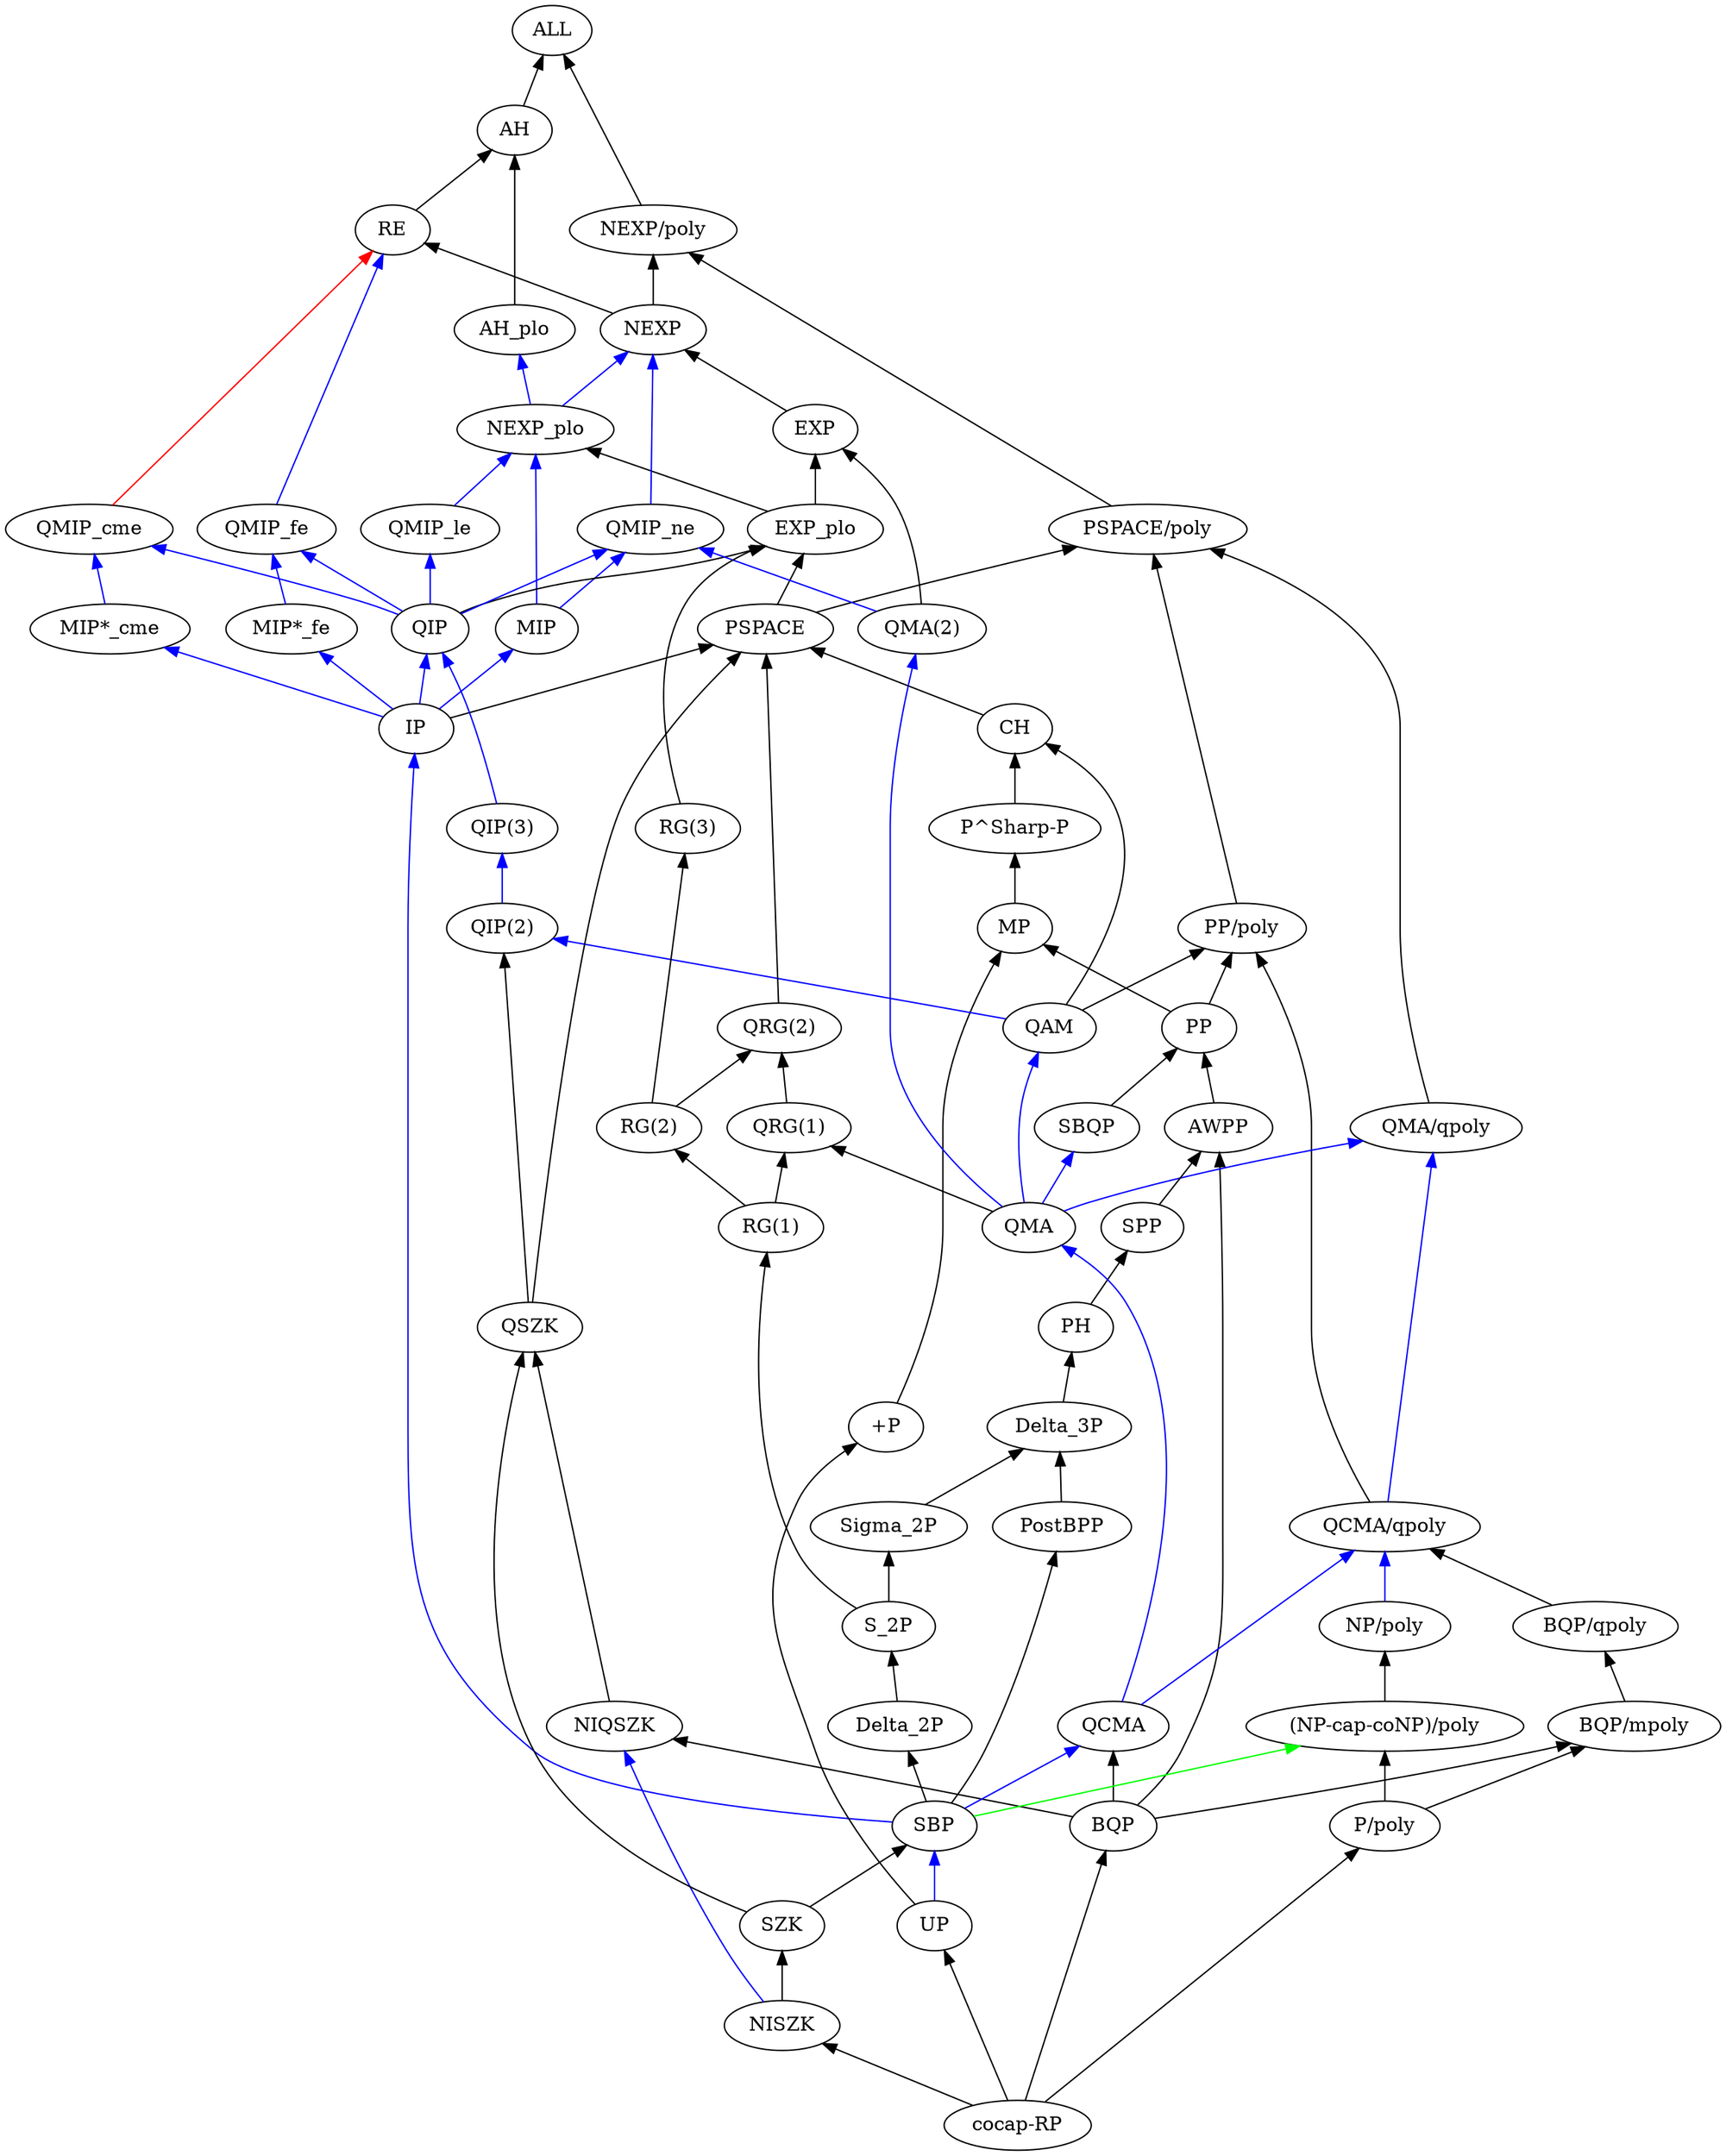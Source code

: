 digraph G {
    bgcolor=white;
    rankdir=BT;
    node [color=black,fontcolor=black];
    1 [label="(NP-cap-coNP)/poly"];
    2 [label="+P"];
    3 [label="AH"];
    4 [label="AH_plo"];
    5 [label="ALL"];
    6 [label="AWPP"];
    7 [label="BQP"];
    8 [label="BQP/mpoly"];
    9 [label="BQP/qpoly"];
    10 [label="CH"];
    11 [label="Delta_2P"];
    12 [label="Delta_3P"];
    13 [label="EXP"];
    14 [label="EXP_plo"];
    15 [label="IP"];
    16 [label="MIP"];
    17 [label="MIP*_cme"];
    18 [label="MIP*_fe"];
    19 [label="MP"];
    20 [label="NEXP"];
    21 [label="NEXP/poly"];
    22 [label="NEXP_plo"];
    23 [label="NIQSZK"];
    24 [label="NISZK"];
    25 [label="NP/poly"];
    26 [label="P/poly"];
    27 [label="PH"];
    28 [label="PP"];
    29 [label="PP/poly"];
    30 [label="PSPACE"];
    31 [label="PSPACE/poly"];
    32 [label="P^Sharp-P"];
    33 [label="PostBPP"];
    34 [label="QAM"];
    35 [label="QCMA"];
    36 [label="QCMA/qpoly"];
    37 [label="QIP"];
    38 [label="QIP(2)"];
    39 [label="QIP(3)"];
    40 [label="QMA"];
    41 [label="QMA(2)"];
    42 [label="QMA/qpoly"];
    43 [label="QMIP_cme"];
    44 [label="QMIP_fe"];
    45 [label="QMIP_le"];
    46 [label="QMIP_ne"];
    47 [label="QRG(1)"];
    48 [label="QRG(2)"];
    49 [label="QSZK"];
    50 [label="RE"];
    51 [label="RG(1)"];
    52 [label="RG(2)"];
    53 [label="RG(3)"];
    54 [label="SBP"];
    55 [label="SBQP"];
    56 [label="SPP"];
    57 [label="SZK"];
    58 [label="S_2P"];
    59 [label="Sigma_2P"];
    60 [label="UP"];
    61 [label="cocap-RP"];
    10 -> 30 [color=black];
    39 -> 37 [color=blue];
    52 -> 53 [color=black];
    52 -> 48 [color=black];
    2 -> 19 [color=black];
    59 -> 12 [color=black];
    4 -> 3 [color=black];
    51 -> 47 [color=black];
    51 -> 52 [color=black];
    19 -> 32 [color=black];
    17 -> 43 [color=blue];
    49 -> 38 [color=black];
    49 -> 30 [color=black];
    9 -> 36 [color=black];
    15 -> 30 [color=black];
    15 -> 18 [color=blue];
    15 -> 16 [color=blue];
    15 -> 37 [color=blue];
    15 -> 17 [color=blue];
    48 -> 30 [color=black];
    31 -> 21 [color=black];
    44 -> 50 [color=blue];
    21 -> 5 [color=black];
    30 -> 14 [color=black];
    30 -> 31 [color=black];
    6 -> 28 [color=black];
    16 -> 22 [color=blue];
    16 -> 46 [color=blue];
    46 -> 20 [color=blue];
    24 -> 57 [color=black];
    24 -> 23 [color=blue];
    18 -> 44 [color=blue];
    22 -> 20 [color=blue];
    22 -> 4 [color=blue];
    41 -> 13 [color=black];
    41 -> 46 [color=blue];
    53 -> 14 [color=black];
    45 -> 22 [color=blue];
    54 -> 11 [color=black];
    54 -> 33 [color=black];
    54 -> 35 [color=blue];
    54 -> 15 [color=blue];
    54 -> 1 [color=green];
    56 -> 6 [color=black];
    27 -> 56 [color=black];
    61 -> 26 [color=black];
    61 -> 60 [color=black];
    61 -> 7 [color=black];
    61 -> 24 [color=black];
    7 -> 35 [color=black];
    7 -> 8 [color=black];
    7 -> 6 [color=black];
    7 -> 23 [color=black];
    55 -> 28 [color=black];
    29 -> 31 [color=black];
    8 -> 9 [color=black];
    50 -> 3 [color=black];
    47 -> 48 [color=black];
    40 -> 47 [color=black];
    40 -> 42 [color=blue];
    40 -> 41 [color=blue];
    40 -> 55 [color=blue];
    40 -> 34 [color=blue];
    14 -> 22 [color=black];
    14 -> 13 [color=black];
    43 -> 50 [color=red];
    23 -> 49 [color=black];
    37 -> 14 [color=black];
    37 -> 43 [color=blue];
    37 -> 44 [color=blue];
    37 -> 46 [color=blue];
    37 -> 45 [color=blue];
    32 -> 10 [color=black];
    1 -> 25 [color=black];
    12 -> 27 [color=black];
    36 -> 29 [color=black];
    36 -> 42 [color=blue];
    60 -> 2 [color=black];
    60 -> 54 [color=blue];
    42 -> 31 [color=black];
    13 -> 20 [color=black];
    26 -> 8 [color=black];
    26 -> 1 [color=black];
    20 -> 50 [color=black];
    20 -> 21 [color=black];
    3 -> 5 [color=black];
    28 -> 29 [color=black];
    28 -> 19 [color=black];
    33 -> 12 [color=black];
    35 -> 40 [color=blue];
    35 -> 36 [color=blue];
    38 -> 39 [color=blue];
    25 -> 36 [color=blue];
    58 -> 59 [color=black];
    58 -> 51 [color=black];
    11 -> 58 [color=black];
    57 -> 49 [color=black];
    57 -> 54 [color=black];
    34 -> 10 [color=black];
    34 -> 29 [color=black];
    34 -> 38 [color=blue];
}